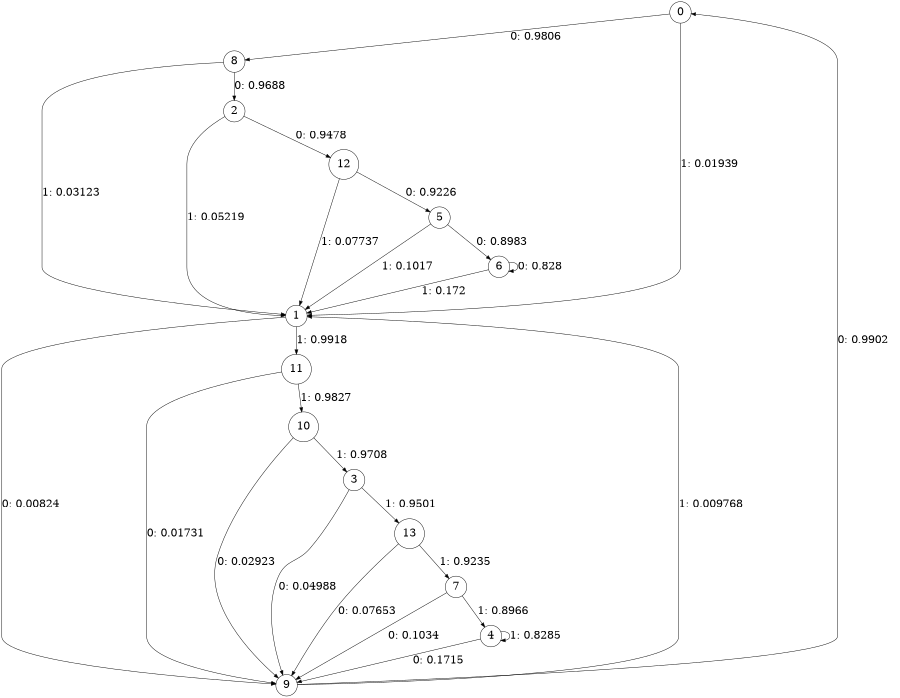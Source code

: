 digraph "ch4_random_source_L7" {
size = "6,8.5";
ratio = "fill";
node [shape = circle];
node [fontsize = 24];
edge [fontsize = 24];
0 -> 8 [label = "0: 0.9806   "];
0 -> 1 [label = "1: 0.01939  "];
1 -> 9 [label = "0: 0.00824  "];
1 -> 11 [label = "1: 0.9918   "];
2 -> 12 [label = "0: 0.9478   "];
2 -> 1 [label = "1: 0.05219  "];
3 -> 9 [label = "0: 0.04988  "];
3 -> 13 [label = "1: 0.9501   "];
4 -> 9 [label = "0: 0.1715   "];
4 -> 4 [label = "1: 0.8285   "];
5 -> 6 [label = "0: 0.8983   "];
5 -> 1 [label = "1: 0.1017   "];
6 -> 6 [label = "0: 0.828    "];
6 -> 1 [label = "1: 0.172    "];
7 -> 9 [label = "0: 0.1034   "];
7 -> 4 [label = "1: 0.8966   "];
8 -> 2 [label = "0: 0.9688   "];
8 -> 1 [label = "1: 0.03123  "];
9 -> 0 [label = "0: 0.9902   "];
9 -> 1 [label = "1: 0.009768  "];
10 -> 9 [label = "0: 0.02923  "];
10 -> 3 [label = "1: 0.9708   "];
11 -> 9 [label = "0: 0.01731  "];
11 -> 10 [label = "1: 0.9827   "];
12 -> 5 [label = "0: 0.9226   "];
12 -> 1 [label = "1: 0.07737  "];
13 -> 9 [label = "0: 0.07653  "];
13 -> 7 [label = "1: 0.9235   "];
}